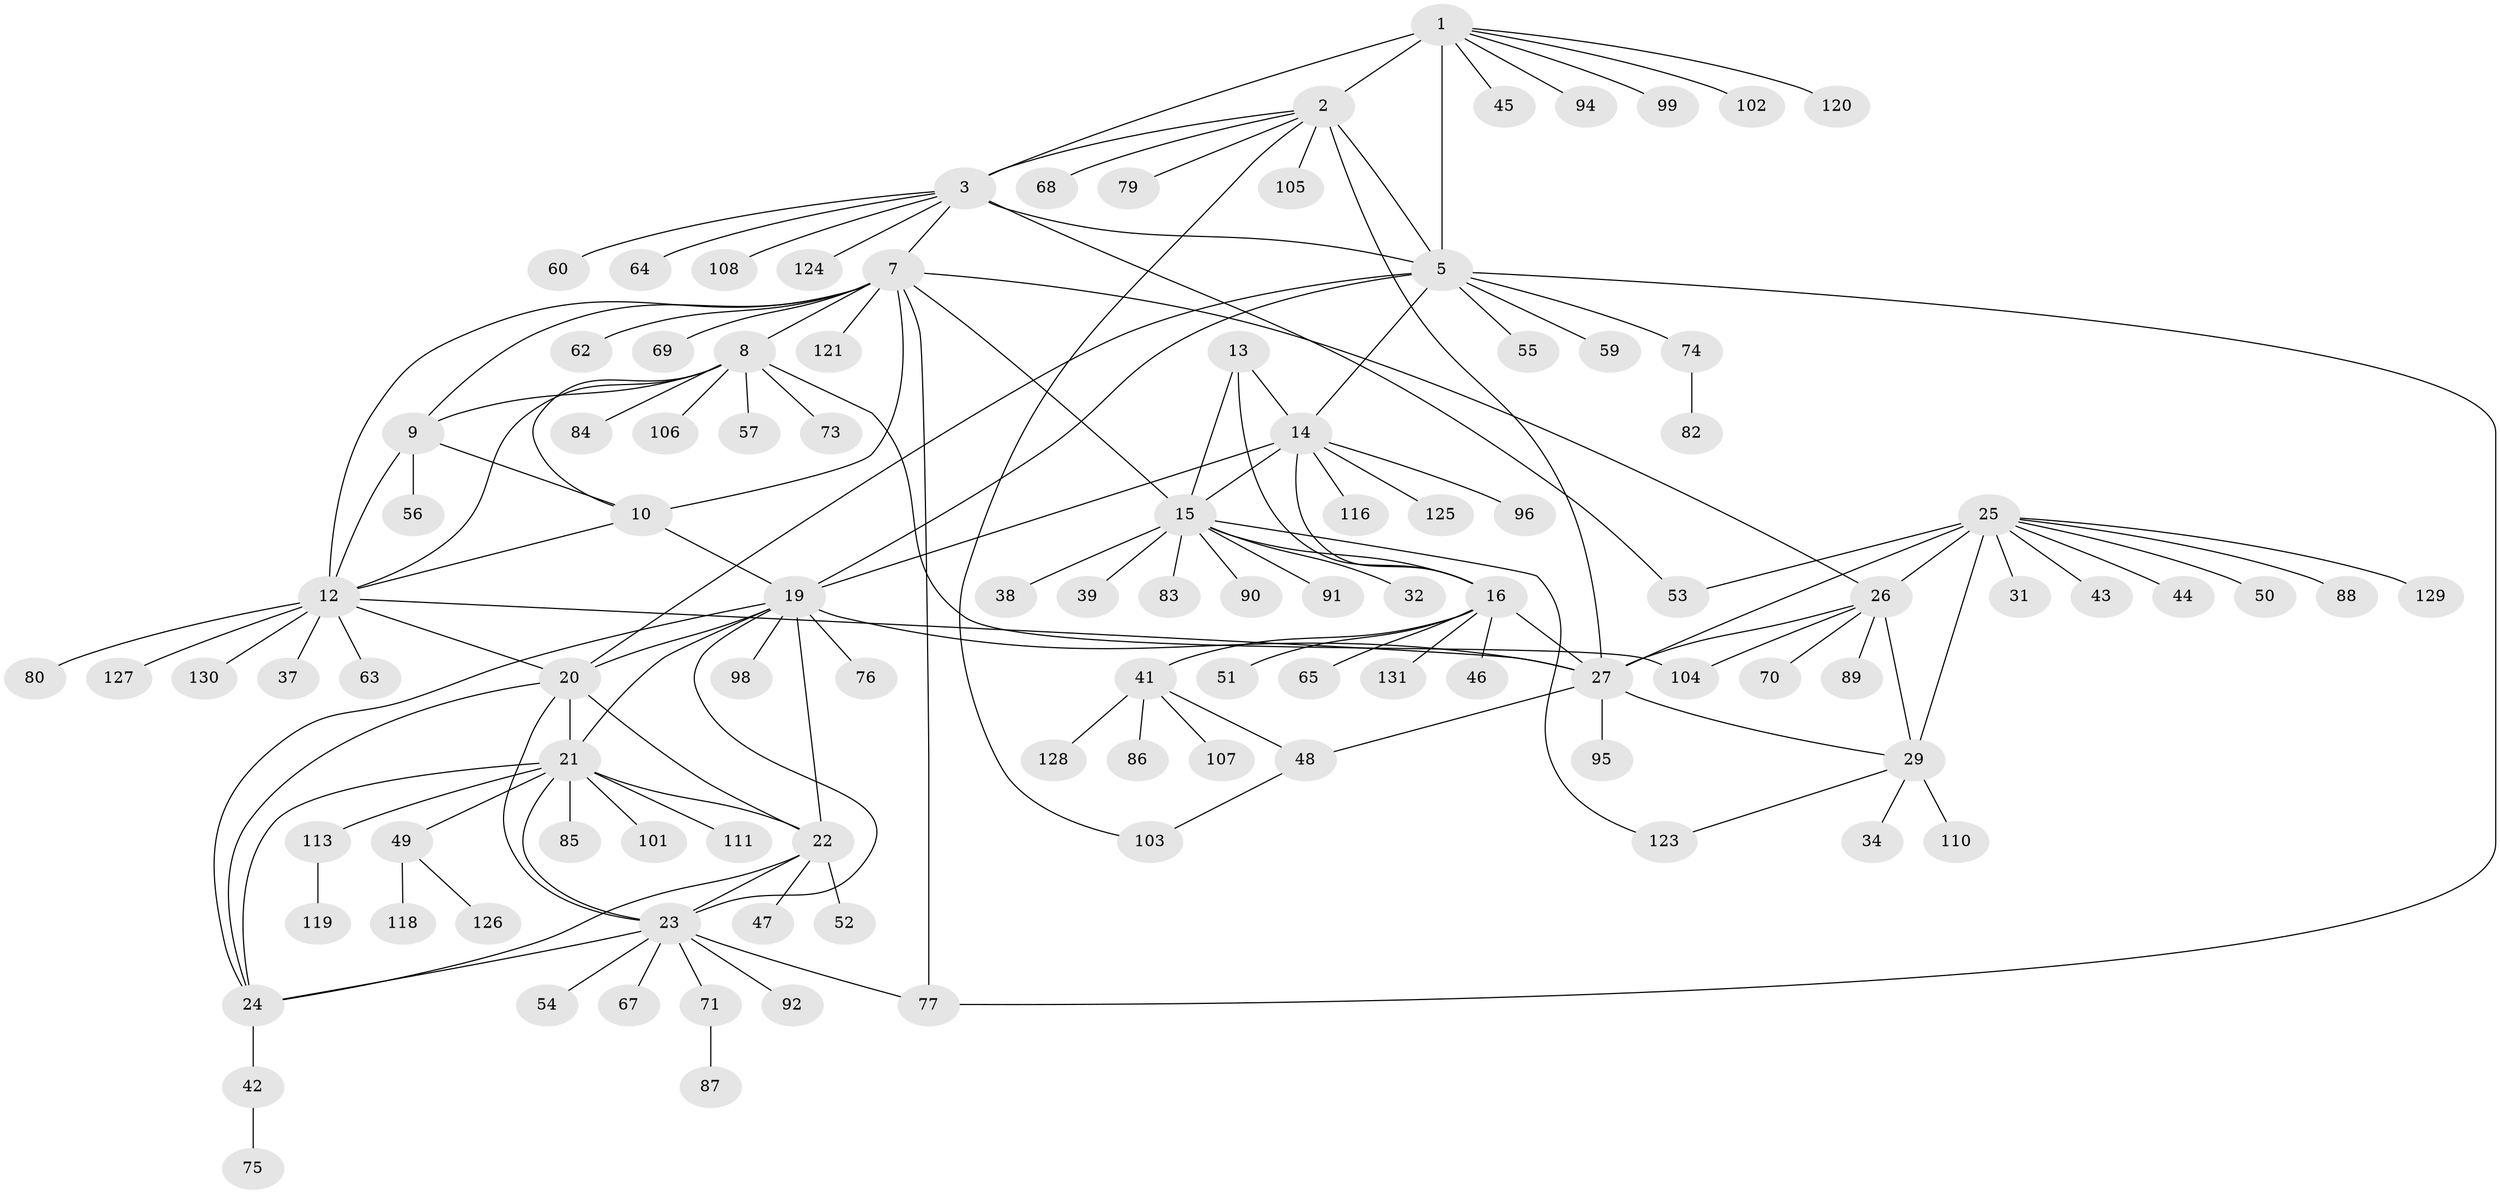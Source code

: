 // Generated by graph-tools (version 1.1) at 2025/52/02/27/25 19:52:15]
// undirected, 105 vertices, 145 edges
graph export_dot {
graph [start="1"]
  node [color=gray90,style=filled];
  1 [super="+4"];
  2;
  3 [super="+114"];
  5 [super="+6"];
  7 [super="+11"];
  8 [super="+58"];
  9;
  10;
  12 [super="+35"];
  13;
  14 [super="+18"];
  15 [super="+17"];
  16 [super="+36"];
  19 [super="+40"];
  20 [super="+72"];
  21 [super="+93"];
  22;
  23 [super="+33"];
  24 [super="+97"];
  25 [super="+61"];
  26 [super="+28"];
  27 [super="+66"];
  29 [super="+30"];
  31;
  32 [super="+81"];
  34;
  37;
  38;
  39;
  41 [super="+78"];
  42;
  43;
  44;
  45;
  46;
  47;
  48 [super="+117"];
  49;
  50;
  51;
  52;
  53;
  54;
  55;
  56;
  57;
  59;
  60;
  62;
  63;
  64;
  65;
  67;
  68 [super="+100"];
  69;
  70;
  71 [super="+109"];
  73 [super="+122"];
  74 [super="+112"];
  75;
  76;
  77 [super="+115"];
  79;
  80;
  82;
  83;
  84;
  85;
  86;
  87;
  88;
  89;
  90;
  91;
  92;
  94;
  95;
  96;
  98;
  99;
  101;
  102;
  103;
  104;
  105;
  106;
  107;
  108;
  110;
  111;
  113;
  116;
  118;
  119;
  120;
  121;
  123;
  124;
  125;
  126;
  127;
  128;
  129;
  130;
  131;
  1 -- 2 [weight=2];
  1 -- 3 [weight=2];
  1 -- 5 [weight=4];
  1 -- 99;
  1 -- 102;
  1 -- 45;
  1 -- 120;
  1 -- 94;
  2 -- 3;
  2 -- 5 [weight=2];
  2 -- 27;
  2 -- 68;
  2 -- 79;
  2 -- 103;
  2 -- 105;
  3 -- 5 [weight=2];
  3 -- 7;
  3 -- 53;
  3 -- 60;
  3 -- 64;
  3 -- 108;
  3 -- 124;
  5 -- 20;
  5 -- 55;
  5 -- 59;
  5 -- 74;
  5 -- 77;
  5 -- 19;
  5 -- 14;
  7 -- 8 [weight=2];
  7 -- 9 [weight=2];
  7 -- 10 [weight=2];
  7 -- 12 [weight=2];
  7 -- 15;
  7 -- 69;
  7 -- 121;
  7 -- 26;
  7 -- 62;
  7 -- 77;
  8 -- 9;
  8 -- 10;
  8 -- 12;
  8 -- 57;
  8 -- 73;
  8 -- 84;
  8 -- 104;
  8 -- 106;
  9 -- 10;
  9 -- 12;
  9 -- 56;
  10 -- 12;
  10 -- 19;
  12 -- 37;
  12 -- 63;
  12 -- 80;
  12 -- 127;
  12 -- 130;
  12 -- 27;
  12 -- 20;
  13 -- 14 [weight=2];
  13 -- 15 [weight=2];
  13 -- 16;
  14 -- 15 [weight=4];
  14 -- 16 [weight=2];
  14 -- 96;
  14 -- 116;
  14 -- 19;
  14 -- 125;
  15 -- 16 [weight=2];
  15 -- 32;
  15 -- 38;
  15 -- 39;
  15 -- 83;
  15 -- 91;
  15 -- 123;
  15 -- 90;
  16 -- 27;
  16 -- 41;
  16 -- 46;
  16 -- 51;
  16 -- 65;
  16 -- 131;
  19 -- 20;
  19 -- 21;
  19 -- 22;
  19 -- 23;
  19 -- 24;
  19 -- 27;
  19 -- 76;
  19 -- 98;
  20 -- 21;
  20 -- 22;
  20 -- 23;
  20 -- 24;
  21 -- 22;
  21 -- 23;
  21 -- 24;
  21 -- 49;
  21 -- 85;
  21 -- 111;
  21 -- 113;
  21 -- 101;
  22 -- 23;
  22 -- 24;
  22 -- 47;
  22 -- 52;
  23 -- 24;
  23 -- 54;
  23 -- 67;
  23 -- 71;
  23 -- 77;
  23 -- 92;
  24 -- 42;
  25 -- 26 [weight=2];
  25 -- 27;
  25 -- 29 [weight=2];
  25 -- 31;
  25 -- 43;
  25 -- 44;
  25 -- 50;
  25 -- 53;
  25 -- 88;
  25 -- 129;
  26 -- 27 [weight=2];
  26 -- 29 [weight=4];
  26 -- 89;
  26 -- 104;
  26 -- 70;
  27 -- 29 [weight=2];
  27 -- 48;
  27 -- 95;
  29 -- 110;
  29 -- 34;
  29 -- 123;
  41 -- 48;
  41 -- 86;
  41 -- 107;
  41 -- 128;
  42 -- 75;
  48 -- 103;
  49 -- 118;
  49 -- 126;
  71 -- 87;
  74 -- 82;
  113 -- 119;
}
